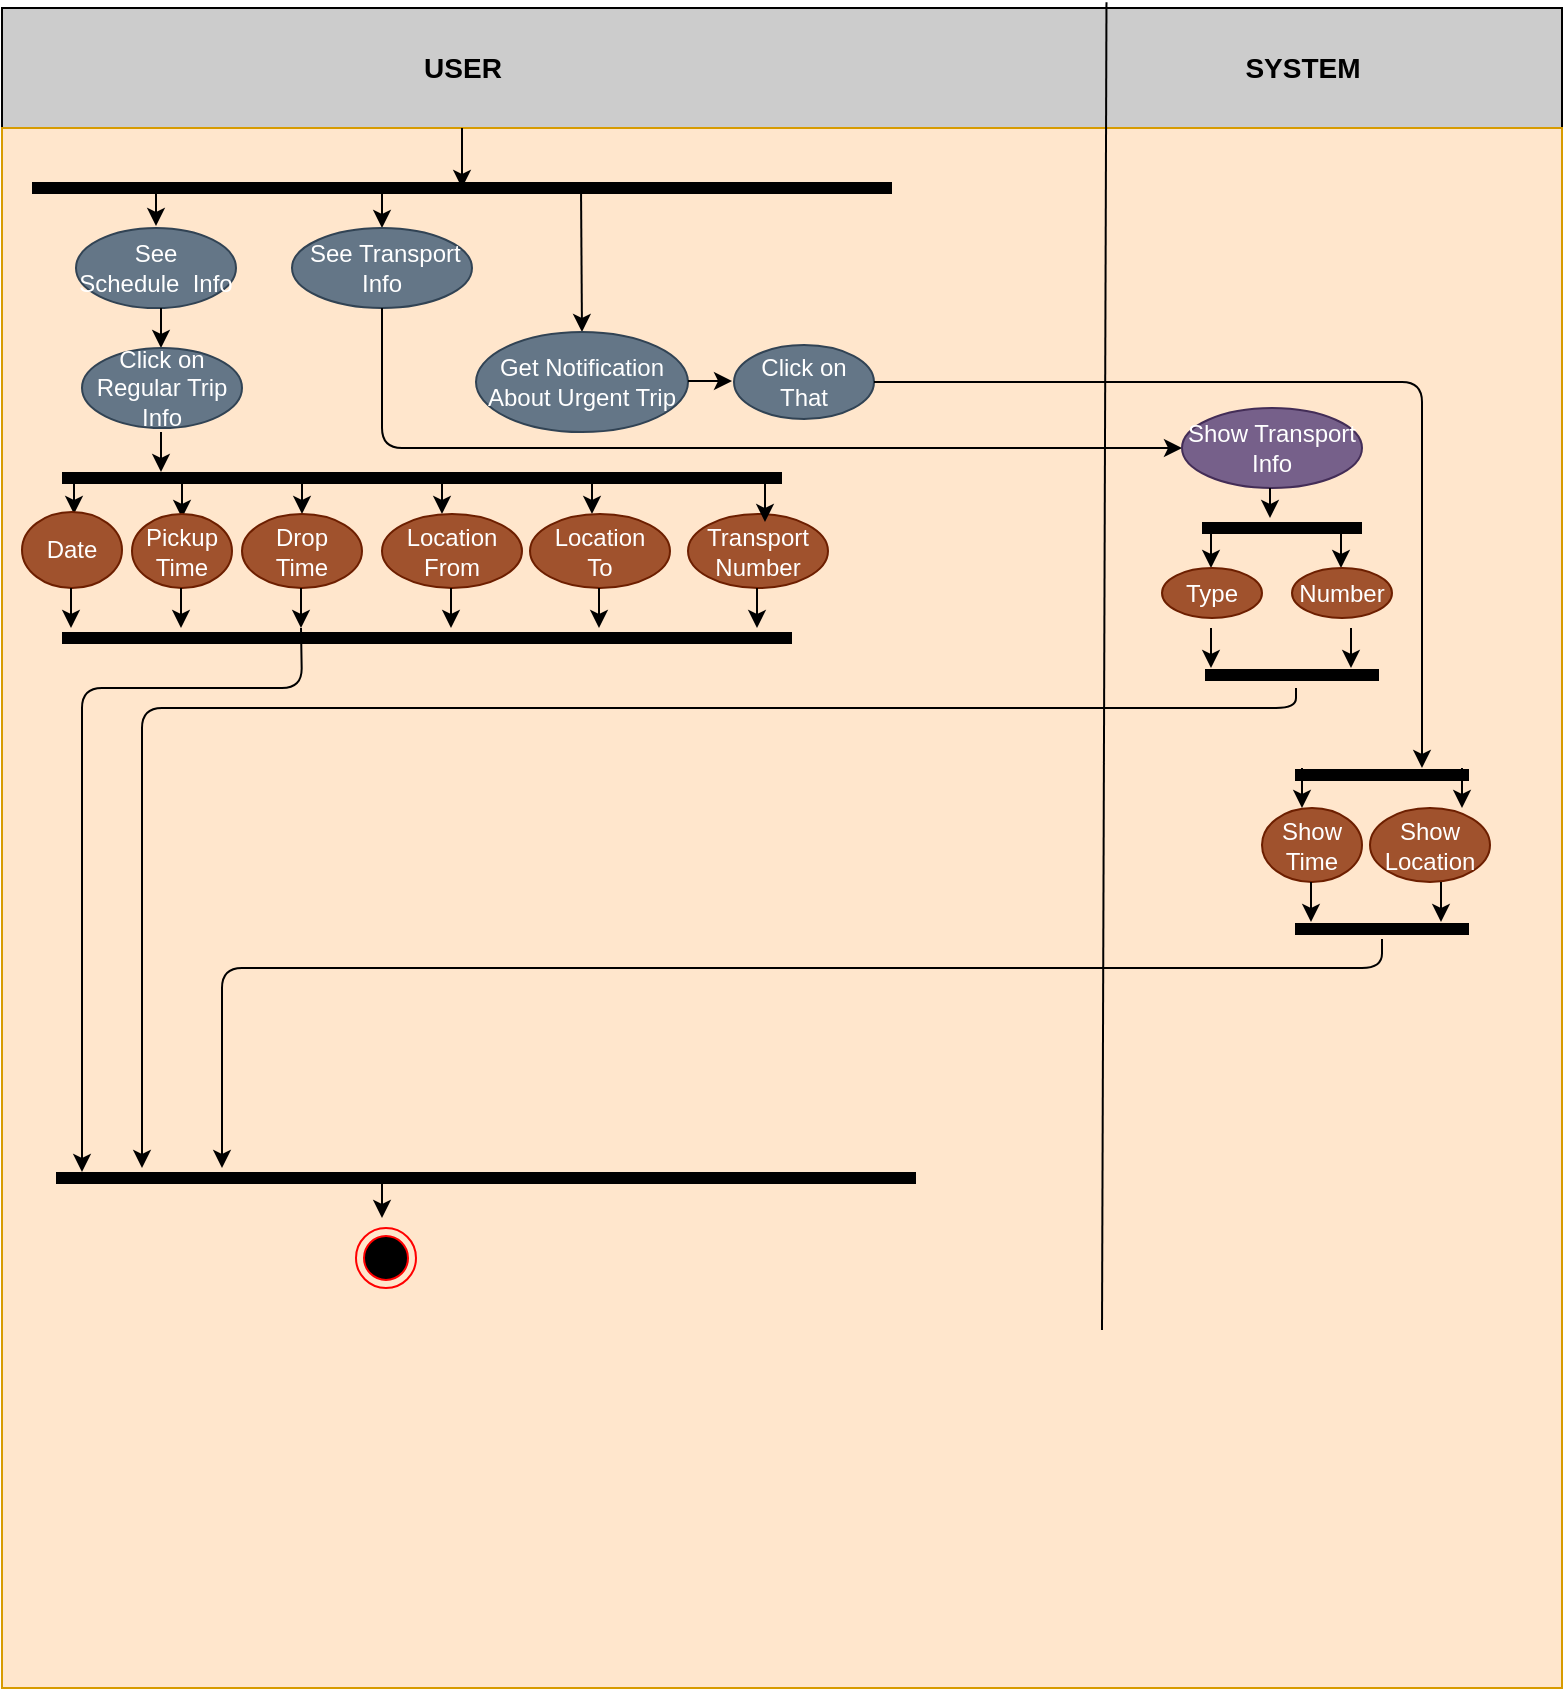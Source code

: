 <mxfile version="15.3.5" type="github">
  <diagram id="f9oqJ0iMxoFhyCL9xdmT" name="Page-1">
    <mxGraphModel dx="1036" dy="571" grid="1" gridSize="10" guides="1" tooltips="1" connect="1" arrows="1" fold="1" page="1" pageScale="1" pageWidth="850" pageHeight="1100" math="0" shadow="0">
      <root>
        <mxCell id="0" />
        <mxCell id="1" parent="0" />
        <mxCell id="ZJoX1B9LX1jRKsgwEXMT-70" value="" style="rounded=0;whiteSpace=wrap;html=1;strokeColor=#000000;fillColor=#CCCCCC;" parent="1" vertex="1">
          <mxGeometry x="10" y="20" width="780" height="60" as="geometry" />
        </mxCell>
        <mxCell id="ZJoX1B9LX1jRKsgwEXMT-69" value="" style="whiteSpace=wrap;html=1;aspect=fixed;strokeColor=#d79b00;fillColor=#ffe6cc;" parent="1" vertex="1">
          <mxGeometry x="10" y="80" width="780" height="780" as="geometry" />
        </mxCell>
        <mxCell id="ZJoX1B9LX1jRKsgwEXMT-1" value="&lt;b&gt;&lt;font style=&quot;font-size: 14px&quot;&gt;USER&lt;/font&gt;&lt;/b&gt;" style="text;html=1;align=center;verticalAlign=middle;resizable=0;points=[];autosize=1;strokeColor=none;" parent="1" vertex="1">
          <mxGeometry x="215" y="40" width="50" height="20" as="geometry" />
        </mxCell>
        <mxCell id="ZJoX1B9LX1jRKsgwEXMT-2" value="&lt;b&gt;&lt;font style=&quot;font-size: 14px&quot;&gt;SYSTEM&lt;/font&gt;&lt;/b&gt;" style="text;html=1;align=center;verticalAlign=middle;resizable=0;points=[];autosize=1;strokeColor=none;" parent="1" vertex="1">
          <mxGeometry x="625" y="40" width="70" height="20" as="geometry" />
        </mxCell>
        <mxCell id="ZJoX1B9LX1jRKsgwEXMT-3" value="" style="endArrow=classic;html=1;" parent="1" edge="1">
          <mxGeometry width="50" height="50" relative="1" as="geometry">
            <mxPoint x="240" y="80" as="sourcePoint" />
            <mxPoint x="240" y="110" as="targetPoint" />
          </mxGeometry>
        </mxCell>
        <mxCell id="ZJoX1B9LX1jRKsgwEXMT-4" value="" style="shape=line;html=1;strokeWidth=6;direction=south;rotation=90;" parent="1" vertex="1">
          <mxGeometry x="235" y="-105" width="10" height="430" as="geometry" />
        </mxCell>
        <mxCell id="ZJoX1B9LX1jRKsgwEXMT-6" value="" style="endArrow=classic;html=1;exitX=1;exitY=0.5;exitDx=0;exitDy=0;exitPerimeter=0;" parent="1" edge="1">
          <mxGeometry width="50" height="50" relative="1" as="geometry">
            <mxPoint x="87" y="109" as="sourcePoint" />
            <mxPoint x="87" y="129" as="targetPoint" />
          </mxGeometry>
        </mxCell>
        <mxCell id="ZJoX1B9LX1jRKsgwEXMT-7" value="" style="endArrow=classic;html=1;exitX=1;exitY=0.5;exitDx=0;exitDy=0;exitPerimeter=0;" parent="1" edge="1">
          <mxGeometry width="50" height="50" relative="1" as="geometry">
            <mxPoint x="200" y="110" as="sourcePoint" />
            <mxPoint x="200" y="130" as="targetPoint" />
          </mxGeometry>
        </mxCell>
        <mxCell id="ZJoX1B9LX1jRKsgwEXMT-8" value="See Schedule&amp;nbsp; Info" style="ellipse;whiteSpace=wrap;html=1;strokeColor=#314354;fillColor=#647687;fontColor=#ffffff;" parent="1" vertex="1">
          <mxGeometry x="47" y="130" width="80" height="40" as="geometry" />
        </mxCell>
        <mxCell id="ZJoX1B9LX1jRKsgwEXMT-9" value="" style="endArrow=classic;html=1;exitX=1;exitY=0.5;exitDx=0;exitDy=0;exitPerimeter=0;" parent="1" edge="1">
          <mxGeometry width="50" height="50" relative="1" as="geometry">
            <mxPoint x="89.5" y="170" as="sourcePoint" />
            <mxPoint x="89.5" y="190" as="targetPoint" />
          </mxGeometry>
        </mxCell>
        <mxCell id="ZJoX1B9LX1jRKsgwEXMT-10" value="Click on Regular Trip Info" style="ellipse;whiteSpace=wrap;html=1;strokeColor=#314354;fillColor=#647687;fontColor=#ffffff;" parent="1" vertex="1">
          <mxGeometry x="50" y="190" width="80" height="40" as="geometry" />
        </mxCell>
        <mxCell id="ZJoX1B9LX1jRKsgwEXMT-11" value="" style="shape=line;html=1;strokeWidth=6;direction=south;rotation=90;" parent="1" vertex="1">
          <mxGeometry x="215" y="75" width="10" height="360" as="geometry" />
        </mxCell>
        <mxCell id="ZJoX1B9LX1jRKsgwEXMT-12" value="" style="endArrow=classic;html=1;exitX=1;exitY=0.5;exitDx=0;exitDy=0;exitPerimeter=0;" parent="1" edge="1">
          <mxGeometry width="50" height="50" relative="1" as="geometry">
            <mxPoint x="89.5" y="232" as="sourcePoint" />
            <mxPoint x="89.5" y="252" as="targetPoint" />
          </mxGeometry>
        </mxCell>
        <mxCell id="ZJoX1B9LX1jRKsgwEXMT-13" value="" style="endArrow=classic;html=1;exitX=1;exitY=0.5;exitDx=0;exitDy=0;exitPerimeter=0;" parent="1" edge="1">
          <mxGeometry width="50" height="50" relative="1" as="geometry">
            <mxPoint x="46" y="253" as="sourcePoint" />
            <mxPoint x="46" y="273" as="targetPoint" />
          </mxGeometry>
        </mxCell>
        <mxCell id="ZJoX1B9LX1jRKsgwEXMT-14" value="Date" style="ellipse;whiteSpace=wrap;html=1;strokeColor=#6D1F00;fillColor=#a0522d;fontColor=#ffffff;" parent="1" vertex="1">
          <mxGeometry x="20" y="272" width="50" height="38" as="geometry" />
        </mxCell>
        <mxCell id="ZJoX1B9LX1jRKsgwEXMT-15" value="" style="endArrow=classic;html=1;exitX=1;exitY=0.5;exitDx=0;exitDy=0;exitPerimeter=0;" parent="1" edge="1">
          <mxGeometry width="50" height="50" relative="1" as="geometry">
            <mxPoint x="100" y="255" as="sourcePoint" />
            <mxPoint x="100" y="275" as="targetPoint" />
          </mxGeometry>
        </mxCell>
        <mxCell id="ZJoX1B9LX1jRKsgwEXMT-16" value="Pickup&lt;br&gt;Time" style="ellipse;whiteSpace=wrap;html=1;strokeColor=#6D1F00;fillColor=#a0522d;fontColor=#ffffff;" parent="1" vertex="1">
          <mxGeometry x="75" y="273" width="50" height="37" as="geometry" />
        </mxCell>
        <mxCell id="ZJoX1B9LX1jRKsgwEXMT-17" value="" style="endArrow=classic;html=1;exitX=1;exitY=0.5;exitDx=0;exitDy=0;exitPerimeter=0;" parent="1" edge="1">
          <mxGeometry width="50" height="50" relative="1" as="geometry">
            <mxPoint x="160" y="253" as="sourcePoint" />
            <mxPoint x="160" y="273" as="targetPoint" />
          </mxGeometry>
        </mxCell>
        <mxCell id="ZJoX1B9LX1jRKsgwEXMT-18" value="Drop&lt;br&gt;Time" style="ellipse;whiteSpace=wrap;html=1;strokeColor=#6D1F00;fillColor=#a0522d;fontColor=#ffffff;" parent="1" vertex="1">
          <mxGeometry x="130" y="273" width="60" height="37" as="geometry" />
        </mxCell>
        <mxCell id="ZJoX1B9LX1jRKsgwEXMT-19" value="" style="endArrow=classic;html=1;exitX=1;exitY=0.5;exitDx=0;exitDy=0;exitPerimeter=0;" parent="1" edge="1">
          <mxGeometry width="50" height="50" relative="1" as="geometry">
            <mxPoint x="230" y="253" as="sourcePoint" />
            <mxPoint x="230" y="273" as="targetPoint" />
          </mxGeometry>
        </mxCell>
        <mxCell id="ZJoX1B9LX1jRKsgwEXMT-20" value="Location&lt;br&gt;From" style="ellipse;whiteSpace=wrap;html=1;strokeColor=#6D1F00;fillColor=#a0522d;fontColor=#ffffff;" parent="1" vertex="1">
          <mxGeometry x="200" y="273" width="70" height="37" as="geometry" />
        </mxCell>
        <mxCell id="ZJoX1B9LX1jRKsgwEXMT-21" value="" style="endArrow=classic;html=1;exitX=1;exitY=0.5;exitDx=0;exitDy=0;exitPerimeter=0;" parent="1" edge="1">
          <mxGeometry width="50" height="50" relative="1" as="geometry">
            <mxPoint x="305" y="253" as="sourcePoint" />
            <mxPoint x="305" y="273" as="targetPoint" />
          </mxGeometry>
        </mxCell>
        <mxCell id="ZJoX1B9LX1jRKsgwEXMT-22" value="Location&lt;br&gt;To" style="ellipse;whiteSpace=wrap;html=1;strokeColor=#6D1F00;fillColor=#a0522d;fontColor=#ffffff;" parent="1" vertex="1">
          <mxGeometry x="274" y="273" width="70" height="37" as="geometry" />
        </mxCell>
        <mxCell id="ZJoX1B9LX1jRKsgwEXMT-23" value="" style="endArrow=classic;html=1;exitX=1;exitY=0.5;exitDx=0;exitDy=0;exitPerimeter=0;" parent="1" edge="1">
          <mxGeometry width="50" height="50" relative="1" as="geometry">
            <mxPoint x="44.5" y="310" as="sourcePoint" />
            <mxPoint x="44.5" y="330" as="targetPoint" />
          </mxGeometry>
        </mxCell>
        <mxCell id="ZJoX1B9LX1jRKsgwEXMT-24" value="" style="endArrow=classic;html=1;exitX=1;exitY=0.5;exitDx=0;exitDy=0;exitPerimeter=0;" parent="1" edge="1">
          <mxGeometry width="50" height="50" relative="1" as="geometry">
            <mxPoint x="99.5" y="310" as="sourcePoint" />
            <mxPoint x="99.5" y="330" as="targetPoint" />
          </mxGeometry>
        </mxCell>
        <mxCell id="ZJoX1B9LX1jRKsgwEXMT-25" value="" style="endArrow=classic;html=1;exitX=1;exitY=0.5;exitDx=0;exitDy=0;exitPerimeter=0;" parent="1" edge="1">
          <mxGeometry width="50" height="50" relative="1" as="geometry">
            <mxPoint x="159.5" y="310" as="sourcePoint" />
            <mxPoint x="159.5" y="330" as="targetPoint" />
          </mxGeometry>
        </mxCell>
        <mxCell id="ZJoX1B9LX1jRKsgwEXMT-26" value="" style="endArrow=classic;html=1;exitX=1;exitY=0.5;exitDx=0;exitDy=0;exitPerimeter=0;" parent="1" edge="1">
          <mxGeometry width="50" height="50" relative="1" as="geometry">
            <mxPoint x="234.5" y="310" as="sourcePoint" />
            <mxPoint x="234.5" y="330" as="targetPoint" />
          </mxGeometry>
        </mxCell>
        <mxCell id="ZJoX1B9LX1jRKsgwEXMT-27" value="" style="endArrow=classic;html=1;exitX=1;exitY=0.5;exitDx=0;exitDy=0;exitPerimeter=0;" parent="1" edge="1">
          <mxGeometry width="50" height="50" relative="1" as="geometry">
            <mxPoint x="308.5" y="310" as="sourcePoint" />
            <mxPoint x="308.5" y="330" as="targetPoint" />
          </mxGeometry>
        </mxCell>
        <mxCell id="ZJoX1B9LX1jRKsgwEXMT-28" value="" style="shape=line;html=1;strokeWidth=6;direction=south;rotation=90;" parent="1" vertex="1">
          <mxGeometry x="217.5" y="152.5" width="10" height="365" as="geometry" />
        </mxCell>
        <mxCell id="ZJoX1B9LX1jRKsgwEXMT-29" value="" style="endArrow=classic;html=1;exitX=1;exitY=0.5;exitDx=0;exitDy=0;exitPerimeter=0;" parent="1" edge="1">
          <mxGeometry width="50" height="50" relative="1" as="geometry">
            <mxPoint x="159.5" y="330" as="sourcePoint" />
            <mxPoint x="50" y="602" as="targetPoint" />
            <Array as="points">
              <mxPoint x="160" y="360" />
              <mxPoint x="50" y="360" />
            </Array>
          </mxGeometry>
        </mxCell>
        <mxCell id="ZJoX1B9LX1jRKsgwEXMT-30" value="&amp;nbsp;See Transport Info" style="ellipse;whiteSpace=wrap;html=1;strokeColor=#314354;fillColor=#647687;fontColor=#ffffff;" parent="1" vertex="1">
          <mxGeometry x="155" y="130" width="90" height="40" as="geometry" />
        </mxCell>
        <mxCell id="ZJoX1B9LX1jRKsgwEXMT-31" value="" style="endArrow=classic;html=1;exitX=0.5;exitY=1;exitDx=0;exitDy=0;" parent="1" source="ZJoX1B9LX1jRKsgwEXMT-30" edge="1">
          <mxGeometry width="50" height="50" relative="1" as="geometry">
            <mxPoint x="400" y="230" as="sourcePoint" />
            <mxPoint x="600" y="240" as="targetPoint" />
            <Array as="points">
              <mxPoint x="200" y="240" />
            </Array>
          </mxGeometry>
        </mxCell>
        <mxCell id="ZJoX1B9LX1jRKsgwEXMT-32" value="Show Transport Info" style="ellipse;whiteSpace=wrap;html=1;strokeColor=#432D57;fillColor=#76608a;fontColor=#ffffff;" parent="1" vertex="1">
          <mxGeometry x="600" y="220" width="90" height="40" as="geometry" />
        </mxCell>
        <mxCell id="ZJoX1B9LX1jRKsgwEXMT-33" value="" style="endArrow=classic;html=1;" parent="1" edge="1">
          <mxGeometry width="50" height="50" relative="1" as="geometry">
            <mxPoint x="644" y="260" as="sourcePoint" />
            <mxPoint x="644" y="275" as="targetPoint" />
          </mxGeometry>
        </mxCell>
        <mxCell id="ZJoX1B9LX1jRKsgwEXMT-34" value="" style="shape=line;html=1;strokeWidth=6;direction=south;rotation=90;" parent="1" vertex="1">
          <mxGeometry x="645" y="240" width="10" height="80" as="geometry" />
        </mxCell>
        <mxCell id="ZJoX1B9LX1jRKsgwEXMT-35" value="" style="endArrow=classic;html=1;exitX=1;exitY=0.5;exitDx=0;exitDy=0;exitPerimeter=0;" parent="1" edge="1">
          <mxGeometry width="50" height="50" relative="1" as="geometry">
            <mxPoint x="614.5" y="280" as="sourcePoint" />
            <mxPoint x="614.5" y="300" as="targetPoint" />
          </mxGeometry>
        </mxCell>
        <mxCell id="ZJoX1B9LX1jRKsgwEXMT-36" value="Type" style="ellipse;whiteSpace=wrap;html=1;strokeColor=#6D1F00;fillColor=#a0522d;fontColor=#ffffff;" parent="1" vertex="1">
          <mxGeometry x="590" y="300" width="50" height="25" as="geometry" />
        </mxCell>
        <mxCell id="ZJoX1B9LX1jRKsgwEXMT-37" value="" style="endArrow=classic;html=1;exitX=1;exitY=0.5;exitDx=0;exitDy=0;exitPerimeter=0;" parent="1" edge="1">
          <mxGeometry width="50" height="50" relative="1" as="geometry">
            <mxPoint x="679.5" y="280" as="sourcePoint" />
            <mxPoint x="679.5" y="300" as="targetPoint" />
          </mxGeometry>
        </mxCell>
        <mxCell id="ZJoX1B9LX1jRKsgwEXMT-38" value="Number" style="ellipse;whiteSpace=wrap;html=1;strokeColor=#6D1F00;fillColor=#a0522d;fontColor=#ffffff;" parent="1" vertex="1">
          <mxGeometry x="655" y="300" width="50" height="25" as="geometry" />
        </mxCell>
        <mxCell id="ZJoX1B9LX1jRKsgwEXMT-39" value="" style="endArrow=classic;html=1;exitX=1;exitY=0.5;exitDx=0;exitDy=0;exitPerimeter=0;" parent="1" edge="1">
          <mxGeometry width="50" height="50" relative="1" as="geometry">
            <mxPoint x="614.5" y="330" as="sourcePoint" />
            <mxPoint x="614.5" y="350" as="targetPoint" />
          </mxGeometry>
        </mxCell>
        <mxCell id="ZJoX1B9LX1jRKsgwEXMT-40" value="" style="endArrow=classic;html=1;exitX=1;exitY=0.5;exitDx=0;exitDy=0;exitPerimeter=0;" parent="1" edge="1">
          <mxGeometry width="50" height="50" relative="1" as="geometry">
            <mxPoint x="684.5" y="330" as="sourcePoint" />
            <mxPoint x="684.5" y="350" as="targetPoint" />
          </mxGeometry>
        </mxCell>
        <mxCell id="ZJoX1B9LX1jRKsgwEXMT-41" value="" style="shape=line;html=1;strokeWidth=6;direction=south;rotation=90;" parent="1" vertex="1">
          <mxGeometry x="695" y="437" width="10" height="87" as="geometry" />
        </mxCell>
        <mxCell id="ZJoX1B9LX1jRKsgwEXMT-42" value="" style="endArrow=classic;html=1;" parent="1" edge="1">
          <mxGeometry width="50" height="50" relative="1" as="geometry">
            <mxPoint x="657" y="360" as="sourcePoint" />
            <mxPoint x="80" y="600" as="targetPoint" />
            <Array as="points">
              <mxPoint x="657" y="370" />
              <mxPoint x="80" y="370" />
            </Array>
          </mxGeometry>
        </mxCell>
        <mxCell id="ZJoX1B9LX1jRKsgwEXMT-43" value="" style="endArrow=classic;html=1;exitX=1;exitY=0.5;exitDx=0;exitDy=0;exitPerimeter=0;entryX=0.5;entryY=0;entryDx=0;entryDy=0;" parent="1" target="ZJoX1B9LX1jRKsgwEXMT-44" edge="1">
          <mxGeometry width="50" height="50" relative="1" as="geometry">
            <mxPoint x="299.5" y="110" as="sourcePoint" />
            <mxPoint x="299.5" y="130" as="targetPoint" />
          </mxGeometry>
        </mxCell>
        <mxCell id="ZJoX1B9LX1jRKsgwEXMT-44" value="Get Notification About Urgent Trip" style="ellipse;whiteSpace=wrap;html=1;strokeColor=#314354;fillColor=#647687;fontColor=#ffffff;" parent="1" vertex="1">
          <mxGeometry x="247" y="182" width="106" height="50" as="geometry" />
        </mxCell>
        <mxCell id="ZJoX1B9LX1jRKsgwEXMT-45" value="" style="endArrow=classic;html=1;exitX=0.981;exitY=0.64;exitDx=0;exitDy=0;exitPerimeter=0;" parent="1" edge="1">
          <mxGeometry width="50" height="50" relative="1" as="geometry">
            <mxPoint x="352.996" y="206.5" as="sourcePoint" />
            <mxPoint x="375.01" y="206.5" as="targetPoint" />
          </mxGeometry>
        </mxCell>
        <mxCell id="ZJoX1B9LX1jRKsgwEXMT-46" value="Click on That" style="ellipse;whiteSpace=wrap;html=1;strokeColor=#314354;fillColor=#647687;fontColor=#ffffff;" parent="1" vertex="1">
          <mxGeometry x="376" y="188.5" width="70" height="37" as="geometry" />
        </mxCell>
        <mxCell id="ZJoX1B9LX1jRKsgwEXMT-47" value="" style="endArrow=classic;html=1;exitX=1;exitY=0.5;exitDx=0;exitDy=0;" parent="1" source="ZJoX1B9LX1jRKsgwEXMT-46" edge="1">
          <mxGeometry width="50" height="50" relative="1" as="geometry">
            <mxPoint x="400" y="330" as="sourcePoint" />
            <mxPoint x="720" y="400" as="targetPoint" />
            <Array as="points">
              <mxPoint x="720" y="207" />
            </Array>
          </mxGeometry>
        </mxCell>
        <mxCell id="ZJoX1B9LX1jRKsgwEXMT-48" value="" style="endArrow=classic;html=1;exitX=1;exitY=0.5;exitDx=0;exitDy=0;exitPerimeter=0;" parent="1" edge="1">
          <mxGeometry width="50" height="50" relative="1" as="geometry">
            <mxPoint x="660" y="400" as="sourcePoint" />
            <mxPoint x="660" y="420" as="targetPoint" />
          </mxGeometry>
        </mxCell>
        <mxCell id="ZJoX1B9LX1jRKsgwEXMT-49" value="" style="endArrow=classic;html=1;exitX=1;exitY=0.5;exitDx=0;exitDy=0;exitPerimeter=0;" parent="1" edge="1">
          <mxGeometry width="50" height="50" relative="1" as="geometry">
            <mxPoint x="740" y="400" as="sourcePoint" />
            <mxPoint x="740" y="420" as="targetPoint" />
          </mxGeometry>
        </mxCell>
        <mxCell id="ZJoX1B9LX1jRKsgwEXMT-50" value="Show Time" style="ellipse;whiteSpace=wrap;html=1;strokeColor=#6D1F00;fillColor=#a0522d;fontColor=#ffffff;" parent="1" vertex="1">
          <mxGeometry x="640" y="420" width="50" height="37" as="geometry" />
        </mxCell>
        <mxCell id="ZJoX1B9LX1jRKsgwEXMT-51" value="Show Location" style="ellipse;whiteSpace=wrap;html=1;strokeColor=#6D1F00;fillColor=#a0522d;fontColor=#ffffff;" parent="1" vertex="1">
          <mxGeometry x="694" y="420" width="60" height="37" as="geometry" />
        </mxCell>
        <mxCell id="ZJoX1B9LX1jRKsgwEXMT-52" value="" style="endArrow=classic;html=1;exitX=1;exitY=0.5;exitDx=0;exitDy=0;exitPerimeter=0;" parent="1" edge="1">
          <mxGeometry width="50" height="50" relative="1" as="geometry">
            <mxPoint x="664.5" y="457" as="sourcePoint" />
            <mxPoint x="664.5" y="477" as="targetPoint" />
          </mxGeometry>
        </mxCell>
        <mxCell id="ZJoX1B9LX1jRKsgwEXMT-53" value="" style="endArrow=classic;html=1;exitX=1;exitY=0.5;exitDx=0;exitDy=0;exitPerimeter=0;" parent="1" edge="1">
          <mxGeometry width="50" height="50" relative="1" as="geometry">
            <mxPoint x="729.5" y="457" as="sourcePoint" />
            <mxPoint x="729.5" y="477" as="targetPoint" />
          </mxGeometry>
        </mxCell>
        <mxCell id="ZJoX1B9LX1jRKsgwEXMT-54" value="" style="shape=line;html=1;strokeWidth=6;direction=south;rotation=90;" parent="1" vertex="1">
          <mxGeometry x="695" y="360" width="10" height="87" as="geometry" />
        </mxCell>
        <mxCell id="ZJoX1B9LX1jRKsgwEXMT-55" value="" style="endArrow=classic;html=1;" parent="1" source="ZJoX1B9LX1jRKsgwEXMT-41" edge="1">
          <mxGeometry width="50" height="50" relative="1" as="geometry">
            <mxPoint x="400" y="580" as="sourcePoint" />
            <mxPoint x="120" y="600" as="targetPoint" />
            <Array as="points">
              <mxPoint x="700" y="500" />
              <mxPoint x="120" y="500" />
            </Array>
          </mxGeometry>
        </mxCell>
        <mxCell id="ZJoX1B9LX1jRKsgwEXMT-56" value="" style="shape=line;html=1;strokeWidth=6;direction=south;rotation=90;" parent="1" vertex="1">
          <mxGeometry x="650" y="310" width="10" height="87" as="geometry" />
        </mxCell>
        <mxCell id="ZJoX1B9LX1jRKsgwEXMT-64" value="" style="shape=line;html=1;strokeWidth=6;direction=south;rotation=90;" parent="1" vertex="1">
          <mxGeometry x="247" y="390" width="10" height="430" as="geometry" />
        </mxCell>
        <mxCell id="ZJoX1B9LX1jRKsgwEXMT-65" value="" style="endArrow=classic;html=1;exitX=1;exitY=0.5;exitDx=0;exitDy=0;exitPerimeter=0;" parent="1" edge="1">
          <mxGeometry width="50" height="50" relative="1" as="geometry">
            <mxPoint x="200" y="605" as="sourcePoint" />
            <mxPoint x="200" y="625" as="targetPoint" />
          </mxGeometry>
        </mxCell>
        <mxCell id="ZJoX1B9LX1jRKsgwEXMT-66" value="" style="ellipse;html=1;shape=endState;fillColor=#000000;strokeColor=#ff0000;" parent="1" vertex="1">
          <mxGeometry x="187" y="630" width="30" height="30" as="geometry" />
        </mxCell>
        <mxCell id="ZJoX1B9LX1jRKsgwEXMT-68" value="" style="endArrow=none;html=1;entryX=0.708;entryY=-0.047;entryDx=0;entryDy=0;entryPerimeter=0;" parent="1" edge="1" target="ZJoX1B9LX1jRKsgwEXMT-70">
          <mxGeometry width="50" height="50" relative="1" as="geometry">
            <mxPoint x="560" y="681" as="sourcePoint" />
            <mxPoint x="560" y="40" as="targetPoint" />
          </mxGeometry>
        </mxCell>
        <mxCell id="fzWcjzewpMbq90AdFt76-2" value="Transport&lt;br&gt;Number" style="ellipse;whiteSpace=wrap;html=1;strokeColor=#6D1F00;fillColor=#a0522d;fontColor=#ffffff;" vertex="1" parent="1">
          <mxGeometry x="353" y="273" width="70" height="37" as="geometry" />
        </mxCell>
        <mxCell id="fzWcjzewpMbq90AdFt76-3" value="" style="endArrow=classic;html=1;exitX=1;exitY=0.5;exitDx=0;exitDy=0;exitPerimeter=0;" edge="1" parent="1">
          <mxGeometry width="50" height="50" relative="1" as="geometry">
            <mxPoint x="387.5" y="310" as="sourcePoint" />
            <mxPoint x="387.5" y="330" as="targetPoint" />
          </mxGeometry>
        </mxCell>
        <mxCell id="fzWcjzewpMbq90AdFt76-6" value="" style="endArrow=classic;html=1;exitX=1;exitY=0.5;exitDx=0;exitDy=0;exitPerimeter=0;" edge="1" parent="1">
          <mxGeometry width="50" height="50" relative="1" as="geometry">
            <mxPoint x="391.5" y="257" as="sourcePoint" />
            <mxPoint x="391.5" y="277" as="targetPoint" />
          </mxGeometry>
        </mxCell>
      </root>
    </mxGraphModel>
  </diagram>
</mxfile>
